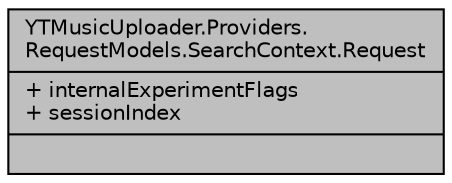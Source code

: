 digraph "YTMusicUploader.Providers.RequestModels.SearchContext.Request"
{
 // LATEX_PDF_SIZE
  edge [fontname="Helvetica",fontsize="10",labelfontname="Helvetica",labelfontsize="10"];
  node [fontname="Helvetica",fontsize="10",shape=record];
  Node1 [label="{YTMusicUploader.Providers.\lRequestModels.SearchContext.Request\n|+ internalExperimentFlags\l+ sessionIndex\l|}",height=0.2,width=0.4,color="black", fillcolor="grey75", style="filled", fontcolor="black",tooltip=" "];
}
